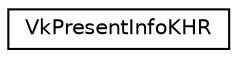 digraph "Graphical Class Hierarchy"
{
 // LATEX_PDF_SIZE
  edge [fontname="Helvetica",fontsize="10",labelfontname="Helvetica",labelfontsize="10"];
  node [fontname="Helvetica",fontsize="10",shape=record];
  rankdir="LR";
  Node0 [label="VkPresentInfoKHR",height=0.2,width=0.4,color="black", fillcolor="white", style="filled",URL="$structVkPresentInfoKHR.html",tooltip=" "];
}
